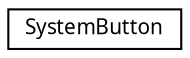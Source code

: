 digraph G
{
  edge [fontname="FreeSans.ttf",fontsize="10",labelfontname="FreeSans.ttf",labelfontsize="10"];
  node [fontname="FreeSans.ttf",fontsize="10",shape=record];
  rankdir=LR;
  Node1 [label="SystemButton",height=0.2,width=0.4,color="black", fillcolor="white", style="filled",URL="$class_system_button.html"];
}
